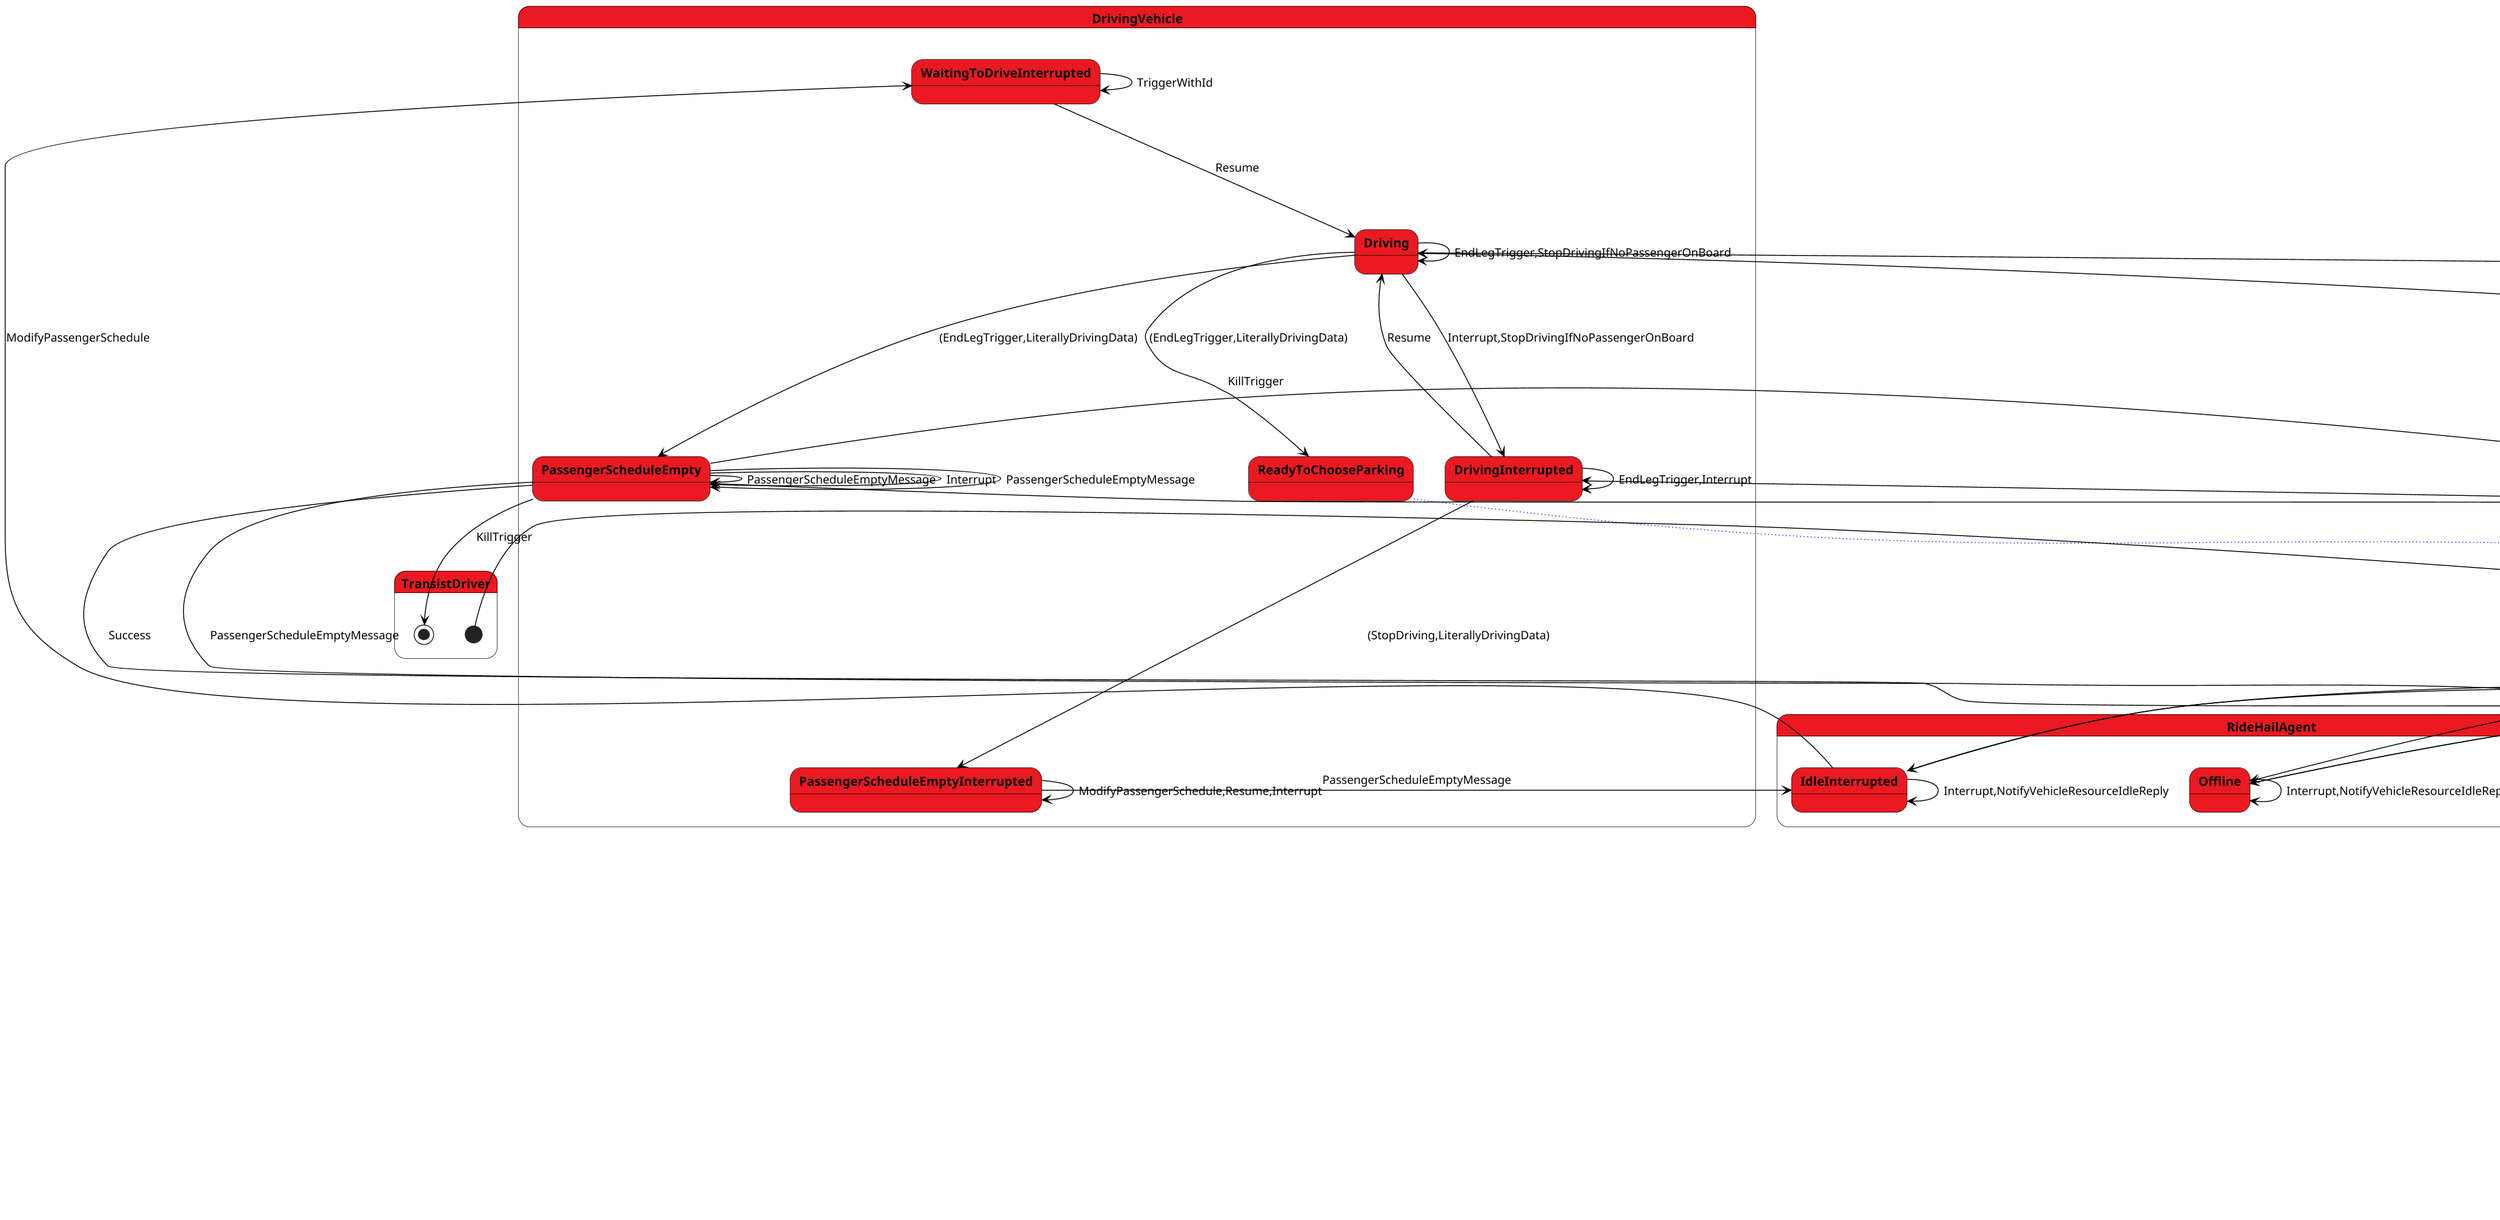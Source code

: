 @startuml

scale 2000 width
scale 2000 height
skinparam stateBorderColor #black
skinparam stateFontStyle bold
skinparam arrowColor #black



state ChoosesModes #eb1921{

    'Transition State'
    state ChoosingMode #eb1921

    state FinishingModeChoice #eb1921

    FinishingModeChoice -[#blue,dotted]-> WaitingForDeparture : IntermediateTransition
    ChoosingMode --> ChoosingMode : MobilityStatusResponse
    ChoosingMode --> ChoosingMode : RoutingResponse
    ChoosingMode --> ChoosingMode : RideHailResponse
    ChoosingMode --> ChoosingMode : ParkingInquiryResponse
    ChoosingMode --> ChoosingMode : CavTripLegsResponse
    ChoosingMode --> FinishingModeChoice

}

state ChoosesParking #eb1921{

   'Transition State'
    state ReleasingParkingSpot #eb1921

    state ChoosingParkingSpot #eb1921

    'Transition State'
    ReleasingParkingSpot --> ReleasingParkingSpot: StartLegTrigger
    ReleasingParkingSpot -[#blue,dotted]-> WaitingToDrive: IntermediateTransition
    ChoosingParkingSpot --> ChoosingParkingSpot : ParkingInquiryResponse
    ChoosingParkingSpot --> WaitingToDrive : RoutingResponse

}

state DrivingVehicle #eb1921 {
    ' BeamAgent: States '
    state Driving #eb1921

    state DrivingInterrupted #eb1921

    state WaitingToDrive #eb1921

    state WaitingToDriveInterrupted #eb1921


    'BeamAgent Transitions'
    Driving ---> ReadyToChooseParking : (EndLegTrigger,LiterallyDrivingData)
    Driving ---> WaitingToDrive : (EndLegTrigger,LiterallyDrivingData)
    Driving ---> PassengerScheduleEmpty :(EndLegTrigger,LiterallyDrivingData)
    Driving ---> Driving : EndLegTrigger,StopDrivingIfNoPassengerOnBoard
    Driving ---> DrivingInterrupted : Interrupt,StopDrivingIfNoPassengerOnBoard

    DrivingInterrupted ---> PassengerScheduleEmptyInterrupted : (StopDriving,LiterallyDrivingData)
    DrivingInterrupted ---> Driving : Resume
    DrivingInterrupted ---> DrivingInterrupted : EndLegTrigger,Interrupt

    WaitingToDrive ---> Driving : StartLegTrigger
    WaitingToDrive ---> WaitingToDrive : Interrupt,NotifyVehicleResourceIdleReply,StopDrivingIfNoPassengerOnBoard
    WaitingToDrive ---> DrivingInterrupted : StopDrivingIfNoPassengerOnBoard


    WaitingToDriveInterrupted ---> Driving : Resume
    WaitingToDriveInterrupted ---> WaitingToDriveInterrupted : TriggerWithId

}

state Household #eb1921 {
    ' BeamAgent: States '
    state Uninitialized #gray

    state Idle #eb1921

    state PassengerScheduleEmpty #eb1921

    'Transition State'

    [*] --> Uninitialized
    Uninitialized --> Idle: InitializeTrigger
    Idle --> WaitingToDrive: ModifyPassengerSchedule
    PassengerScheduleEmpty --> PassengerScheduleEmpty: PassengerScheduleEmptyMessage
    PassengerScheduleEmpty --> Idle: Success
    PassengerScheduleEmpty --> [*]: KillTrigger

}

state PersonAgent #eb1921 {

    state Uninitialized #grey

    state Initialized #grey

    state PerformingActivity #eb1921

    state WaitingForDeparture #eb1921

    state WaitingForReservationConfirmation #eb1921

    state Waiting #eb1921

    state Moving #eb1921

    state PassengerScheduleEmpty #eb1921

    state ReadyToChooseParking #eb1921

    state TryingToBoardVehicle #eb1921

    state ProcessingNextLegOrStartActivity #eb1921

    'BeamAgent Transitions'
    [*] --> Uninitialized
    Uninitialized --> Initialized :InitializeTrigger

    Initialized --> PerformingActivity : ActivityStartTrigger


    PerformingActivity --> ChoosingMode : ActivityEndTrigger
    PerformingActivity --> [*] : ActivityEndTrigger

    WaitingForDeparture --> ProcessingNextLegOrStartActivity : PersonDepartureTrigger

    WaitingForReservationConfirmation --> Waiting : ReservationResponse
    WaitingForReservationConfirmation --> ChoosingMode : ReservationResponse(error)
    WaitingForReservationConfirmation --> WaitingForReservationConfirmation : DelayedRideHailResponse
    WaitingForReservationConfirmation --> ChoosingMode : RideHailResponseTrigger(error)
    WaitingForReservationConfirmation --> Waiting : RideHailResponse
    WaitingForReservationConfirmation --> ChoosingMode : RideHailResponse(error)

    Waiting --> Moving : BoardVehicleTrigger

    Moving --> ProcessingNextLegOrStartActivity : AlightVehicleTrigger

    PassengerScheduleEmpty --> ProcessingNextLegOrStartActivity: PassengerScheduleEmptyMessage

    ReadyToChooseParking -[#blue,dotted]-> ChoosingParkingSpot: IntermediateTransition

    TryingToBoardVehicle --> ProcessingNextLegOrStartActivity : Boarded
    TryingToBoardVehicle --> ChoosingMode : NotAvailable


    ProcessingNextLegOrStartActivity --> ReleasingParkingSpot : ProcessingNextLegOrStartActivity
    ProcessingNextLegOrStartActivity --> WaitingToDrive : ProcessingNextLegOrStartActivity
    ProcessingNextLegOrStartActivity -[#blue,dotted]-> ChoosingMode : IntermediateTransition
    ProcessingNextLegOrStartActivity -[#blue,dotted]-> WaitingForReservationConfirmation : IntermediateTransition
    ProcessingNextLegOrStartActivity -[#blue,dotted]-> Waiting : IntermediateTransition
    ProcessingNextLegOrStartActivity -[#blue,dotted]-> PerformingActivity : IntermediateTransition
    '[*] is stop event'
    ProcessingNextLegOrStartActivity -[#blue,dotted]-> [*] : IntermediateTransition

}


state RideHailAgent #eb1921 {
    ' BeamAgent: States '
    state Uninitialized #grey

    state Idle #eb1921

    state Offline #eb1921

    state IdleInterrupted #eb1921

    state PassengerScheduleEmpty #eb1921

    state PassengerScheduleEmptyInterrupted  #eb1921


    'BeamAgent Transitions'
    [*] --> Uninitialized
    Uninitialized --> Idle : InitializeTrigger
    Uninitialized --> Offline : InitializeTrigger

    Offline --> Idle: StartShiftTrigger
    Offline --> Offline : Interrupt,NotifyVehicleResourceIdleReply,StartRefuelTrigger,EndRefuelTrigger

    Idle --> Offline: EndShiftTrigger
    Idle --> Idle: NotifyVehicleResourceIdleReply,EndRefuelTrigger,StartRefuelTrigger
    Idle --> IdleInterrupted: Interrupt

    IdleInterrupted --> Idle : Resume
    IdleInterrupted --> IdleInterrupted : Interrupt,NotifyVehicleResourceIdleReply
    IdleInterrupted --> WaitingToDriveInterrupted : ModifyPassengerSchedule

    PassengerScheduleEmpty --> Idle : PassengerScheduleEmptyMessage
    PassengerScheduleEmpty --> PassengerScheduleEmpty: Interrupt

    PassengerScheduleEmptyInterrupted --> IdleInterrupted : PassengerScheduleEmptyMessage
    PassengerScheduleEmptyInterrupted --> PassengerScheduleEmptyInterrupted : ModifyPassengerSchedule,Resume,Interrupt


}

state TransistDriver #eb1921{
    state Uninitialized #gray

    state PassengerScheduleEmpty  #eb1921


    [*] --> Uninitialized
    Uninitialized --> WaitingToDrive : InitializeTrigger

    PassengerScheduleEmpty --> PassengerScheduleEmpty : PassengerScheduleEmptyMessage
    PassengerScheduleEmpty --> [*] : KillTrigger

}

@enduml